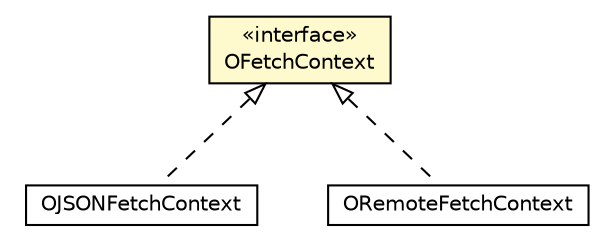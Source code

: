 #!/usr/local/bin/dot
#
# Class diagram 
# Generated by UMLGraph version R5_6-24-gf6e263 (http://www.umlgraph.org/)
#

digraph G {
	edge [fontname="Helvetica",fontsize=10,labelfontname="Helvetica",labelfontsize=10];
	node [fontname="Helvetica",fontsize=10,shape=plaintext];
	nodesep=0.25;
	ranksep=0.5;
	// com.orientechnologies.orient.core.fetch.json.OJSONFetchContext
	c3308489 [label=<<table title="com.orientechnologies.orient.core.fetch.json.OJSONFetchContext" border="0" cellborder="1" cellspacing="0" cellpadding="2" port="p" href="./json/OJSONFetchContext.html">
		<tr><td><table border="0" cellspacing="0" cellpadding="1">
<tr><td align="center" balign="center"> OJSONFetchContext </td></tr>
		</table></td></tr>
		</table>>, URL="./json/OJSONFetchContext.html", fontname="Helvetica", fontcolor="black", fontsize=10.0];
	// com.orientechnologies.orient.core.fetch.OFetchContext
	c3308494 [label=<<table title="com.orientechnologies.orient.core.fetch.OFetchContext" border="0" cellborder="1" cellspacing="0" cellpadding="2" port="p" bgcolor="lemonChiffon" href="./OFetchContext.html">
		<tr><td><table border="0" cellspacing="0" cellpadding="1">
<tr><td align="center" balign="center"> &#171;interface&#187; </td></tr>
<tr><td align="center" balign="center"> OFetchContext </td></tr>
		</table></td></tr>
		</table>>, URL="./OFetchContext.html", fontname="Helvetica", fontcolor="black", fontsize=10.0];
	// com.orientechnologies.orient.core.fetch.remote.ORemoteFetchContext
	c3308495 [label=<<table title="com.orientechnologies.orient.core.fetch.remote.ORemoteFetchContext" border="0" cellborder="1" cellspacing="0" cellpadding="2" port="p" href="./remote/ORemoteFetchContext.html">
		<tr><td><table border="0" cellspacing="0" cellpadding="1">
<tr><td align="center" balign="center"> ORemoteFetchContext </td></tr>
		</table></td></tr>
		</table>>, URL="./remote/ORemoteFetchContext.html", fontname="Helvetica", fontcolor="black", fontsize=10.0];
	//com.orientechnologies.orient.core.fetch.json.OJSONFetchContext implements com.orientechnologies.orient.core.fetch.OFetchContext
	c3308494:p -> c3308489:p [dir=back,arrowtail=empty,style=dashed];
	//com.orientechnologies.orient.core.fetch.remote.ORemoteFetchContext implements com.orientechnologies.orient.core.fetch.OFetchContext
	c3308494:p -> c3308495:p [dir=back,arrowtail=empty,style=dashed];
}

